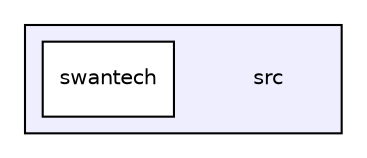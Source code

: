 digraph "/Users/simon/MSc/M24_SW_Team_Project/git/V1/src" {
  compound=true
  node [ fontsize="10", fontname="Helvetica"];
  edge [ labelfontsize="10", labelfontname="Helvetica"];
  subgraph clusterdir_68267d1309a1af8e8297ef4c3efbcdba {
    graph [ bgcolor="#eeeeff", pencolor="black", label="" URL="dir_68267d1309a1af8e8297ef4c3efbcdba.html"];
    dir_68267d1309a1af8e8297ef4c3efbcdba [shape=plaintext label="src"];
    dir_0988e654c3036f2f41ac697e728cf72d [shape=box label="swantech" color="black" fillcolor="white" style="filled" URL="dir_0988e654c3036f2f41ac697e728cf72d.html"];
  }
}
